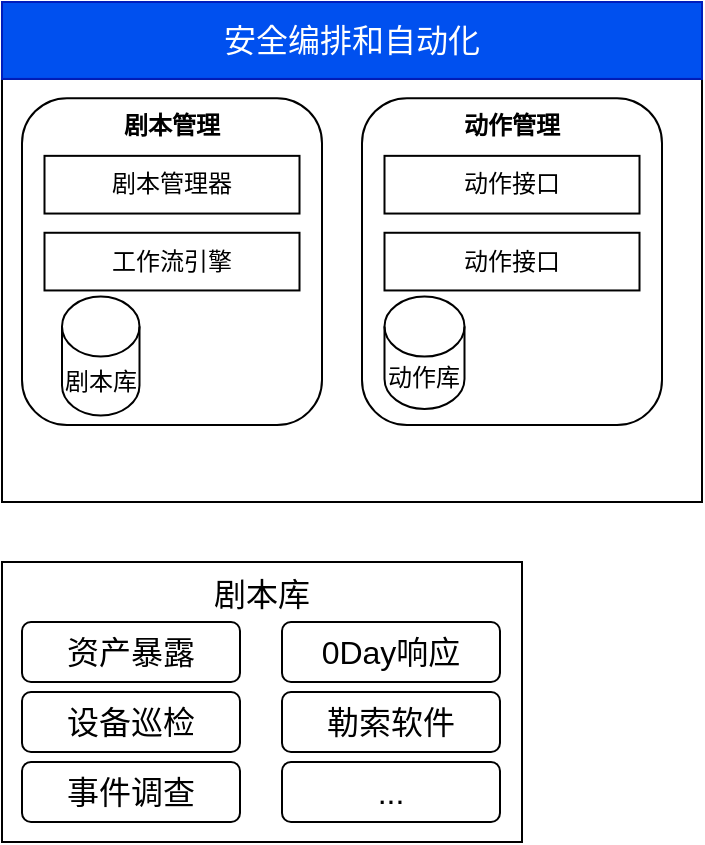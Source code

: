 <mxfile version="14.4.3" type="github">
  <diagram id="lgXi9MjqHc_8DvUxfvyU" name="Page-1">
    <mxGraphModel dx="981" dy="526" grid="1" gridSize="10" guides="1" tooltips="1" connect="1" arrows="1" fold="1" page="1" pageScale="1" pageWidth="827" pageHeight="1169" math="0" shadow="0">
      <root>
        <mxCell id="0" />
        <mxCell id="1" parent="0" />
        <mxCell id="vRhrMkSg3RcB3QoWlwg8-4" value="" style="group;fontStyle=1;fontSize=15;" vertex="1" connectable="0" parent="1">
          <mxGeometry x="100" y="40" width="350" height="250" as="geometry" />
        </mxCell>
        <mxCell id="vRhrMkSg3RcB3QoWlwg8-2" value="" style="rounded=0;whiteSpace=wrap;html=1;" vertex="1" parent="vRhrMkSg3RcB3QoWlwg8-4">
          <mxGeometry y="38.462" width="350" height="211.538" as="geometry" />
        </mxCell>
        <mxCell id="vRhrMkSg3RcB3QoWlwg8-3" value="安全编排和自动化" style="rounded=0;whiteSpace=wrap;html=1;fillColor=#0050ef;strokeColor=#001DBC;fontColor=#ffffff;fontSize=16;" vertex="1" parent="vRhrMkSg3RcB3QoWlwg8-4">
          <mxGeometry width="350" height="38.462" as="geometry" />
        </mxCell>
        <mxCell id="vRhrMkSg3RcB3QoWlwg8-5" value="剧本管理" style="rounded=1;whiteSpace=wrap;html=1;verticalAlign=top;fontStyle=1" vertex="1" parent="vRhrMkSg3RcB3QoWlwg8-4">
          <mxGeometry x="10" y="48.077" width="150" height="163.462" as="geometry" />
        </mxCell>
        <mxCell id="vRhrMkSg3RcB3QoWlwg8-6" value="剧本管理器" style="rounded=0;whiteSpace=wrap;html=1;" vertex="1" parent="vRhrMkSg3RcB3QoWlwg8-4">
          <mxGeometry x="21.25" y="76.923" width="127.5" height="28.846" as="geometry" />
        </mxCell>
        <mxCell id="vRhrMkSg3RcB3QoWlwg8-7" value="工作流引擎" style="rounded=0;whiteSpace=wrap;html=1;" vertex="1" parent="vRhrMkSg3RcB3QoWlwg8-4">
          <mxGeometry x="21.25" y="115.385" width="127.5" height="28.846" as="geometry" />
        </mxCell>
        <mxCell id="vRhrMkSg3RcB3QoWlwg8-15" value="剧本库" style="shape=cylinder3;whiteSpace=wrap;html=1;boundedLbl=1;backgroundOutline=1;size=15;" vertex="1" parent="vRhrMkSg3RcB3QoWlwg8-4">
          <mxGeometry x="30" y="147.31" width="38.75" height="59.42" as="geometry" />
        </mxCell>
        <mxCell id="vRhrMkSg3RcB3QoWlwg8-16" value="动作管理" style="rounded=1;whiteSpace=wrap;html=1;verticalAlign=top;fontStyle=1" vertex="1" parent="vRhrMkSg3RcB3QoWlwg8-4">
          <mxGeometry x="180" y="48.077" width="150" height="163.462" as="geometry" />
        </mxCell>
        <mxCell id="vRhrMkSg3RcB3QoWlwg8-18" value="动作接口" style="rounded=0;whiteSpace=wrap;html=1;" vertex="1" parent="vRhrMkSg3RcB3QoWlwg8-4">
          <mxGeometry x="191.25" y="115.385" width="127.5" height="28.846" as="geometry" />
        </mxCell>
        <mxCell id="vRhrMkSg3RcB3QoWlwg8-19" value="动作库" style="shape=cylinder3;whiteSpace=wrap;html=1;boundedLbl=1;backgroundOutline=1;size=15;" vertex="1" parent="vRhrMkSg3RcB3QoWlwg8-4">
          <mxGeometry x="191.25" y="147.31" width="40" height="56.15" as="geometry" />
        </mxCell>
        <mxCell id="vRhrMkSg3RcB3QoWlwg8-20" value="动作接口" style="rounded=0;whiteSpace=wrap;html=1;" vertex="1" parent="vRhrMkSg3RcB3QoWlwg8-4">
          <mxGeometry x="191.25" y="76.923" width="127.5" height="28.846" as="geometry" />
        </mxCell>
        <mxCell id="vRhrMkSg3RcB3QoWlwg8-21" value="剧本库" style="rounded=0;whiteSpace=wrap;html=1;fontSize=16;verticalAlign=top;" vertex="1" parent="1">
          <mxGeometry x="100" y="320" width="260" height="140" as="geometry" />
        </mxCell>
        <mxCell id="vRhrMkSg3RcB3QoWlwg8-22" value="事件调查" style="rounded=1;whiteSpace=wrap;html=1;fontSize=16;" vertex="1" parent="1">
          <mxGeometry x="110" y="420" width="109" height="30" as="geometry" />
        </mxCell>
        <mxCell id="vRhrMkSg3RcB3QoWlwg8-23" value="设备巡检" style="rounded=1;whiteSpace=wrap;html=1;fontSize=16;" vertex="1" parent="1">
          <mxGeometry x="110" y="385" width="109" height="30" as="geometry" />
        </mxCell>
        <mxCell id="vRhrMkSg3RcB3QoWlwg8-24" value="资产暴露" style="rounded=1;whiteSpace=wrap;html=1;fontSize=16;" vertex="1" parent="1">
          <mxGeometry x="110" y="350" width="109" height="30" as="geometry" />
        </mxCell>
        <mxCell id="vRhrMkSg3RcB3QoWlwg8-25" value="0Day响应" style="rounded=1;whiteSpace=wrap;html=1;fontSize=16;" vertex="1" parent="1">
          <mxGeometry x="240" y="350" width="109" height="30" as="geometry" />
        </mxCell>
        <mxCell id="vRhrMkSg3RcB3QoWlwg8-26" value="勒索软件" style="rounded=1;whiteSpace=wrap;html=1;fontSize=16;" vertex="1" parent="1">
          <mxGeometry x="240" y="385" width="109" height="30" as="geometry" />
        </mxCell>
        <mxCell id="vRhrMkSg3RcB3QoWlwg8-27" value="..." style="rounded=1;whiteSpace=wrap;html=1;fontSize=16;" vertex="1" parent="1">
          <mxGeometry x="240" y="420" width="109" height="30" as="geometry" />
        </mxCell>
      </root>
    </mxGraphModel>
  </diagram>
</mxfile>
